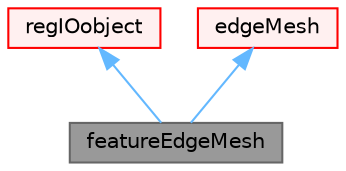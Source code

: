 digraph "featureEdgeMesh"
{
 // LATEX_PDF_SIZE
  bgcolor="transparent";
  edge [fontname=Helvetica,fontsize=10,labelfontname=Helvetica,labelfontsize=10];
  node [fontname=Helvetica,fontsize=10,shape=box,height=0.2,width=0.4];
  Node1 [id="Node000001",label="featureEdgeMesh",height=0.2,width=0.4,color="gray40", fillcolor="grey60", style="filled", fontcolor="black",tooltip="edgeMesh + IO."];
  Node2 -> Node1 [id="edge1_Node000001_Node000002",dir="back",color="steelblue1",style="solid",tooltip=" "];
  Node2 [id="Node000002",label="regIOobject",height=0.2,width=0.4,color="red", fillcolor="#FFF0F0", style="filled",URL="$classFoam_1_1regIOobject.html",tooltip="regIOobject is an abstract class derived from IOobject to handle automatic object registration with t..."];
  Node7 -> Node1 [id="edge2_Node000001_Node000007",dir="back",color="steelblue1",style="solid",tooltip=" "];
  Node7 [id="Node000007",label="edgeMesh",height=0.2,width=0.4,color="red", fillcolor="#FFF0F0", style="filled",URL="$classFoam_1_1edgeMesh.html",tooltip="Mesh data needed to do the Finite Area discretisation."];
}
